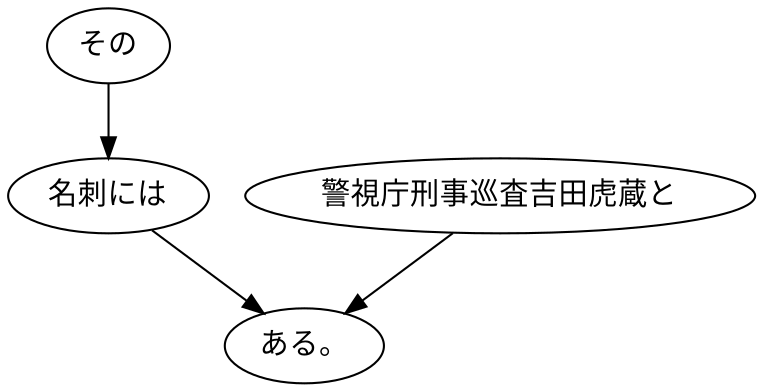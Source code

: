 digraph graph6212 {
	node0 [label="その"];
	node1 [label="名刺には"];
	node2 [label="警視庁刑事巡査吉田虎蔵と"];
	node3 [label="ある。"];
	node0 -> node1;
	node1 -> node3;
	node2 -> node3;
}
